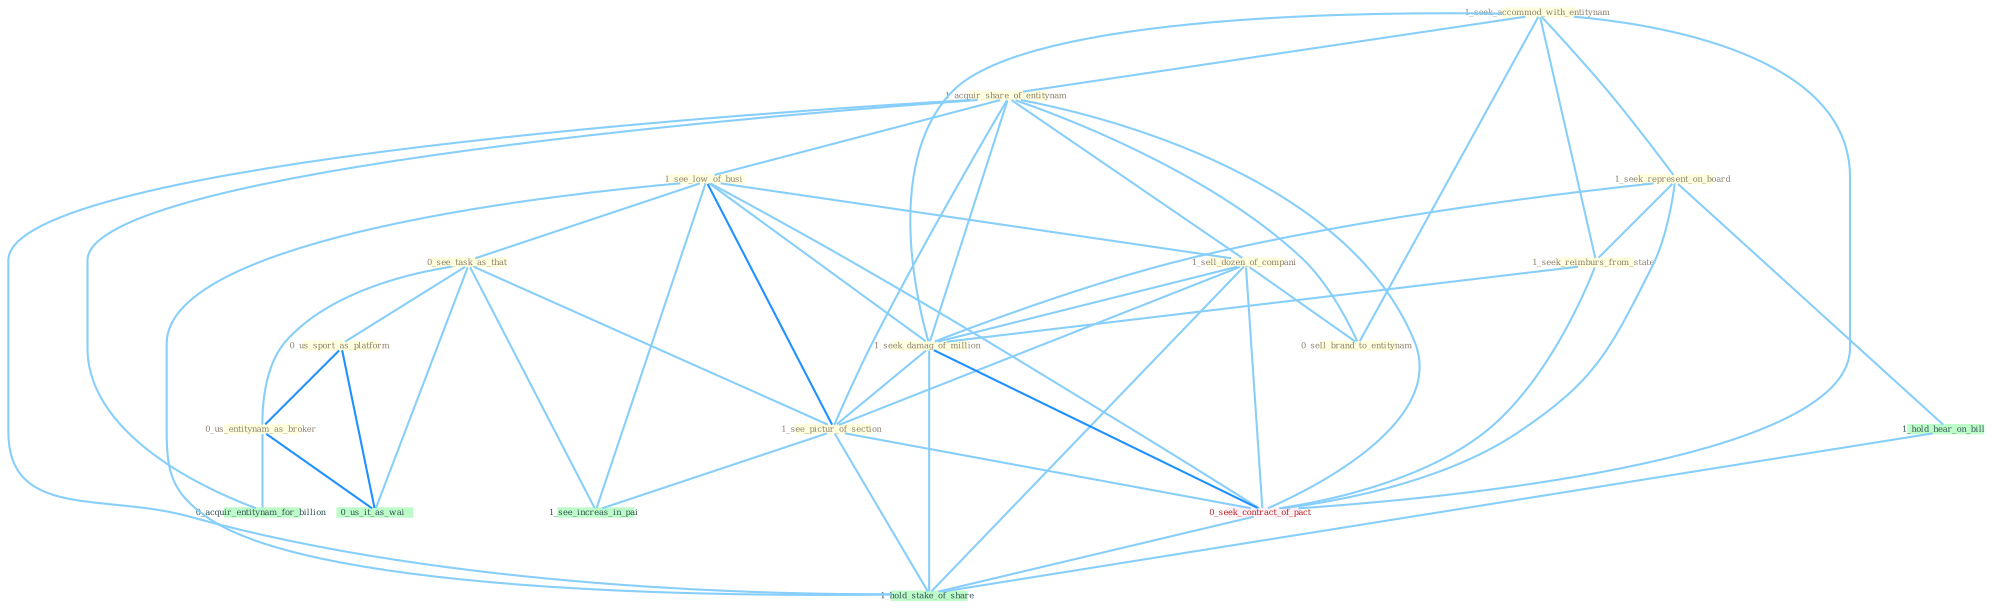 Graph G{ 
    node
    [shape=polygon,style=filled,width=.5,height=.06,color="#BDFCC9",fixedsize=true,fontsize=4,
    fontcolor="#2f4f4f"];
    {node
    [color="#ffffe0", fontcolor="#8b7d6b"] "1_seek_accommod_with_entitynam " "1_acquir_share_of_entitynam " "1_see_low_of_busi " "1_sell_dozen_of_compani " "1_seek_represent_on_board " "1_seek_reimburs_from_state " "0_see_task_as_that " "1_seek_damag_of_million " "0_us_sport_as_platform " "0_sell_brand_to_entitynam " "1_see_pictur_of_section " "0_us_entitynam_as_broker "}
{node [color="#fff0f5", fontcolor="#b22222"] "0_seek_contract_of_pact "}
edge [color="#B0E2FF"];

	"1_seek_accommod_with_entitynam " -- "1_acquir_share_of_entitynam " [w="1", color="#87cefa" ];
	"1_seek_accommod_with_entitynam " -- "1_seek_represent_on_board " [w="1", color="#87cefa" ];
	"1_seek_accommod_with_entitynam " -- "1_seek_reimburs_from_state " [w="1", color="#87cefa" ];
	"1_seek_accommod_with_entitynam " -- "1_seek_damag_of_million " [w="1", color="#87cefa" ];
	"1_seek_accommod_with_entitynam " -- "0_sell_brand_to_entitynam " [w="1", color="#87cefa" ];
	"1_seek_accommod_with_entitynam " -- "0_seek_contract_of_pact " [w="1", color="#87cefa" ];
	"1_acquir_share_of_entitynam " -- "1_see_low_of_busi " [w="1", color="#87cefa" ];
	"1_acquir_share_of_entitynam " -- "1_sell_dozen_of_compani " [w="1", color="#87cefa" ];
	"1_acquir_share_of_entitynam " -- "1_seek_damag_of_million " [w="1", color="#87cefa" ];
	"1_acquir_share_of_entitynam " -- "0_sell_brand_to_entitynam " [w="1", color="#87cefa" ];
	"1_acquir_share_of_entitynam " -- "1_see_pictur_of_section " [w="1", color="#87cefa" ];
	"1_acquir_share_of_entitynam " -- "0_seek_contract_of_pact " [w="1", color="#87cefa" ];
	"1_acquir_share_of_entitynam " -- "0_acquir_entitynam_for_billion " [w="1", color="#87cefa" ];
	"1_acquir_share_of_entitynam " -- "1_hold_stake_of_share " [w="1", color="#87cefa" ];
	"1_see_low_of_busi " -- "1_sell_dozen_of_compani " [w="1", color="#87cefa" ];
	"1_see_low_of_busi " -- "0_see_task_as_that " [w="1", color="#87cefa" ];
	"1_see_low_of_busi " -- "1_seek_damag_of_million " [w="1", color="#87cefa" ];
	"1_see_low_of_busi " -- "1_see_pictur_of_section " [w="2", color="#1e90ff" , len=0.8];
	"1_see_low_of_busi " -- "0_seek_contract_of_pact " [w="1", color="#87cefa" ];
	"1_see_low_of_busi " -- "1_see_increas_in_pai " [w="1", color="#87cefa" ];
	"1_see_low_of_busi " -- "1_hold_stake_of_share " [w="1", color="#87cefa" ];
	"1_sell_dozen_of_compani " -- "1_seek_damag_of_million " [w="1", color="#87cefa" ];
	"1_sell_dozen_of_compani " -- "0_sell_brand_to_entitynam " [w="1", color="#87cefa" ];
	"1_sell_dozen_of_compani " -- "1_see_pictur_of_section " [w="1", color="#87cefa" ];
	"1_sell_dozen_of_compani " -- "0_seek_contract_of_pact " [w="1", color="#87cefa" ];
	"1_sell_dozen_of_compani " -- "1_hold_stake_of_share " [w="1", color="#87cefa" ];
	"1_seek_represent_on_board " -- "1_seek_reimburs_from_state " [w="1", color="#87cefa" ];
	"1_seek_represent_on_board " -- "1_seek_damag_of_million " [w="1", color="#87cefa" ];
	"1_seek_represent_on_board " -- "0_seek_contract_of_pact " [w="1", color="#87cefa" ];
	"1_seek_represent_on_board " -- "1_hold_hear_on_bill " [w="1", color="#87cefa" ];
	"1_seek_reimburs_from_state " -- "1_seek_damag_of_million " [w="1", color="#87cefa" ];
	"1_seek_reimburs_from_state " -- "0_seek_contract_of_pact " [w="1", color="#87cefa" ];
	"0_see_task_as_that " -- "0_us_sport_as_platform " [w="1", color="#87cefa" ];
	"0_see_task_as_that " -- "1_see_pictur_of_section " [w="1", color="#87cefa" ];
	"0_see_task_as_that " -- "0_us_entitynam_as_broker " [w="1", color="#87cefa" ];
	"0_see_task_as_that " -- "0_us_it_as_wai " [w="1", color="#87cefa" ];
	"0_see_task_as_that " -- "1_see_increas_in_pai " [w="1", color="#87cefa" ];
	"1_seek_damag_of_million " -- "1_see_pictur_of_section " [w="1", color="#87cefa" ];
	"1_seek_damag_of_million " -- "0_seek_contract_of_pact " [w="2", color="#1e90ff" , len=0.8];
	"1_seek_damag_of_million " -- "1_hold_stake_of_share " [w="1", color="#87cefa" ];
	"0_us_sport_as_platform " -- "0_us_entitynam_as_broker " [w="2", color="#1e90ff" , len=0.8];
	"0_us_sport_as_platform " -- "0_us_it_as_wai " [w="2", color="#1e90ff" , len=0.8];
	"1_see_pictur_of_section " -- "0_seek_contract_of_pact " [w="1", color="#87cefa" ];
	"1_see_pictur_of_section " -- "1_see_increas_in_pai " [w="1", color="#87cefa" ];
	"1_see_pictur_of_section " -- "1_hold_stake_of_share " [w="1", color="#87cefa" ];
	"0_us_entitynam_as_broker " -- "0_us_it_as_wai " [w="2", color="#1e90ff" , len=0.8];
	"0_us_entitynam_as_broker " -- "0_acquir_entitynam_for_billion " [w="1", color="#87cefa" ];
	"0_seek_contract_of_pact " -- "1_hold_stake_of_share " [w="1", color="#87cefa" ];
	"1_hold_hear_on_bill " -- "1_hold_stake_of_share " [w="1", color="#87cefa" ];
}
